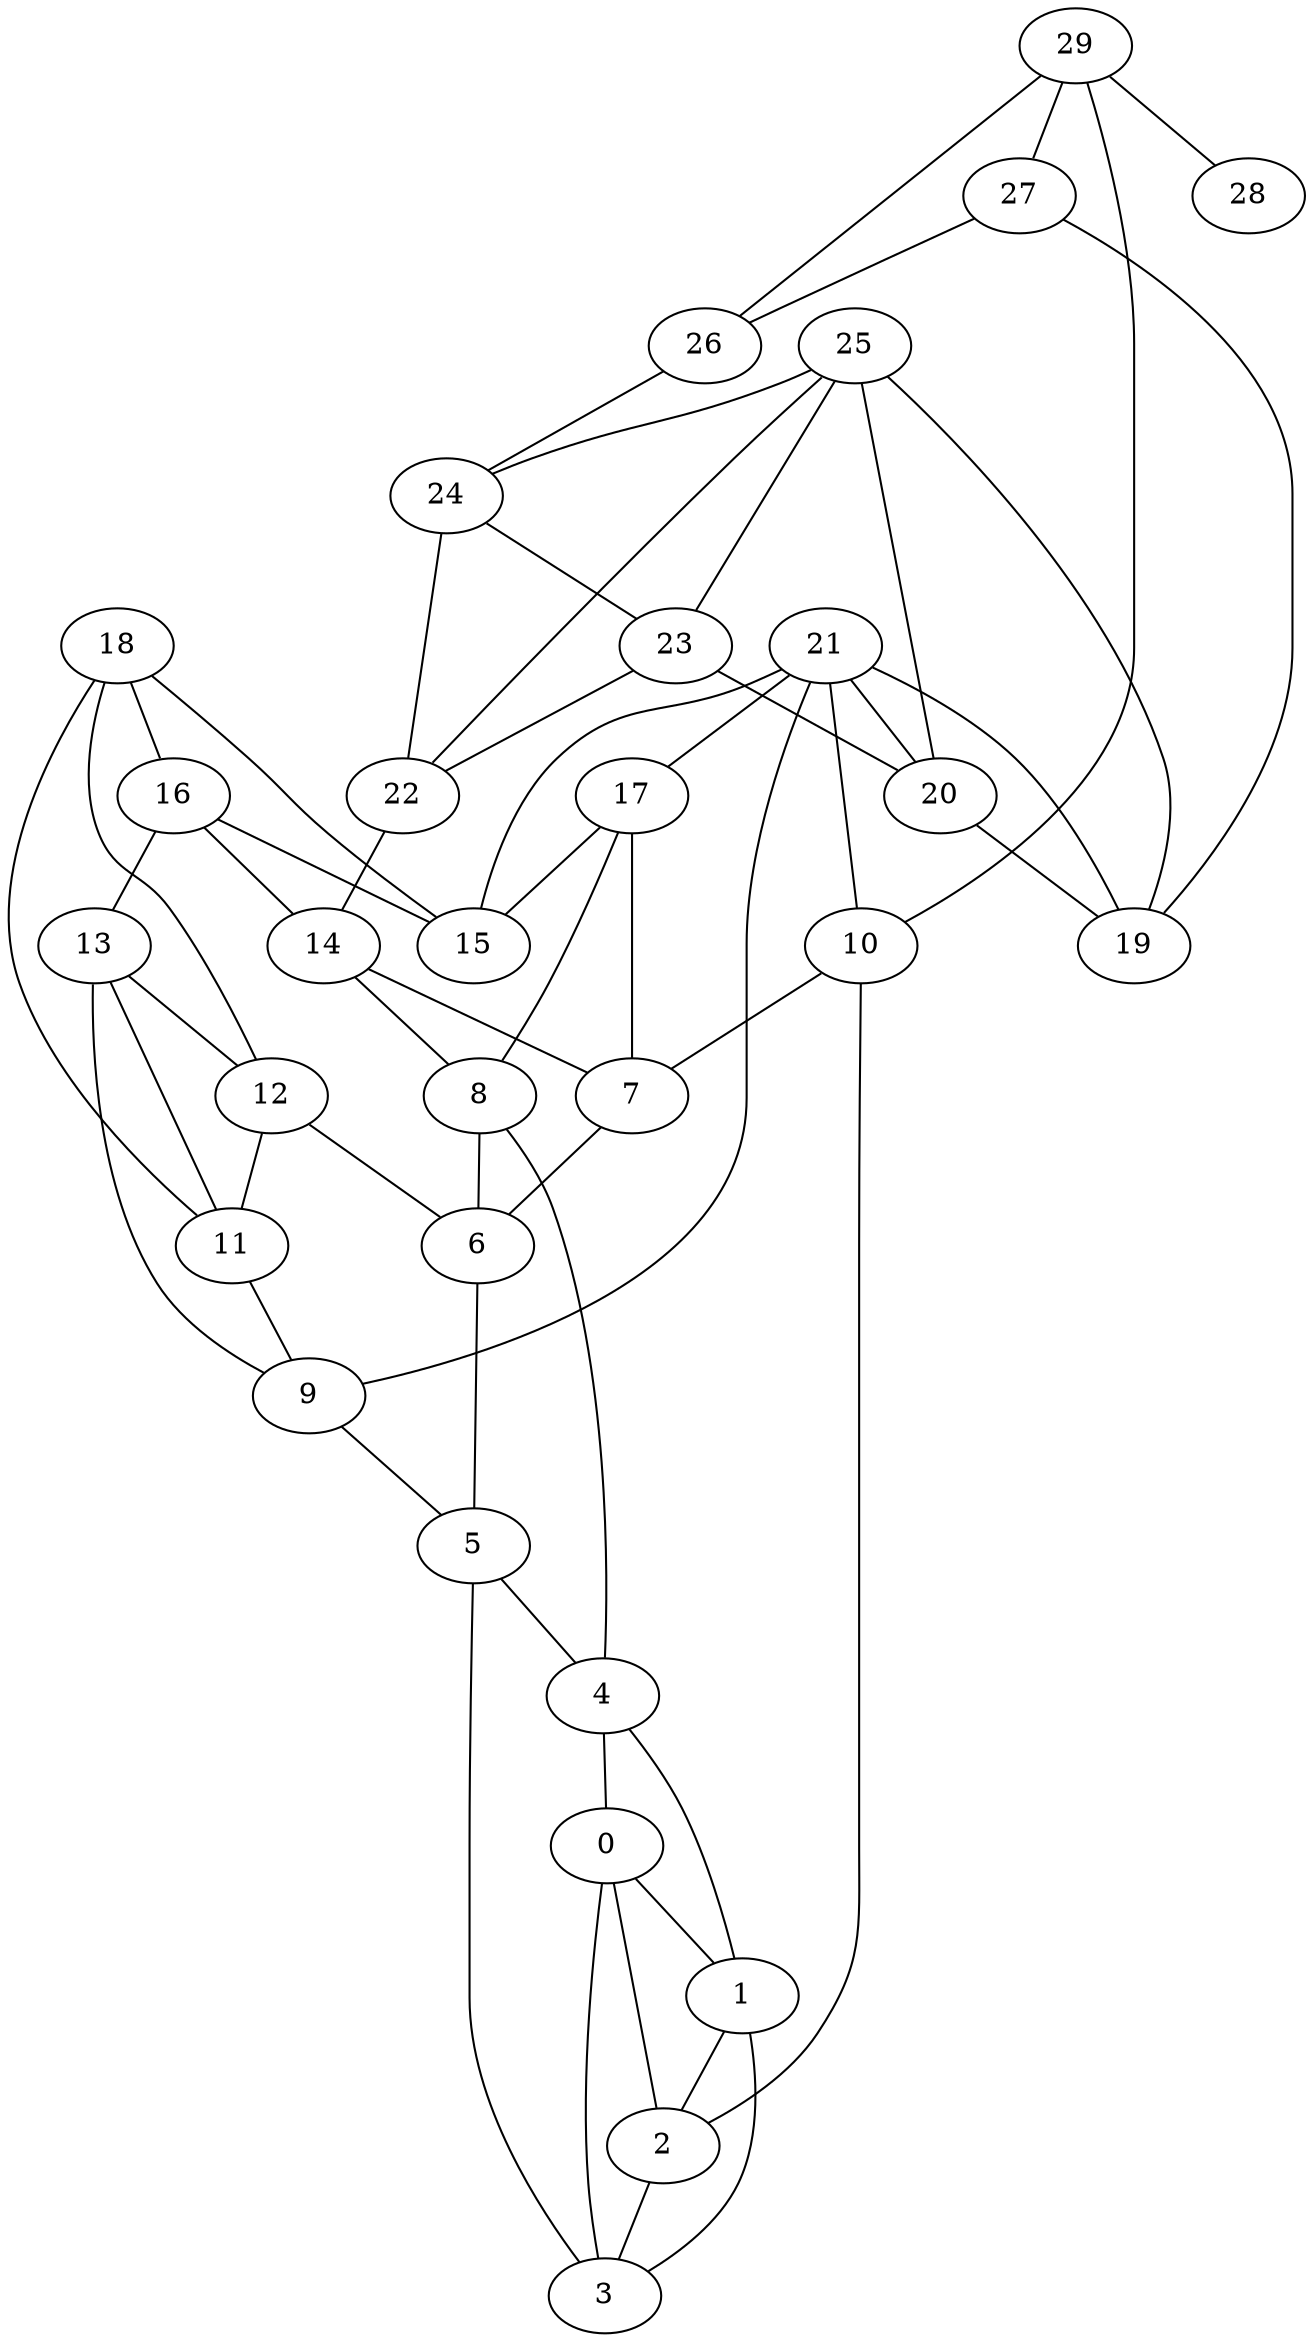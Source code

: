 graph {
	0 [label = 0]
	1 [label = 1]
	2 [label = 2]
	3 [label = 3]
	4 [label = 4]
	5 [label = 5]
	6 [label = 6]
	7 [label = 7]
	8 [label = 8]
	9 [label = 9]
	10 [label = 10]
	11 [label = 11]
	12 [label = 12]
	13 [label = 13]
	14 [label = 14]
	15 [label = 15]
	16 [label = 16]
	17 [label = 17]
	18 [label = 18]
	19 [label = 19]
	20 [label = 20]
	21 [label = 21]
	22 [label = 22]
	23 [label = 23]
	24 [label = 24]
	25 [label = 25]
	26 [label = 26]
	27 [label = 27]
	28 [label = 28]
	29 [label = 29]
	0--1;
	0--2;
	0--3;
	1--2;
	1--3;
	2--3;
	4--0;
	4--1;
	5--3;
	5--4;
	6--5;
	7--6;
	8--4;
	8--6;
	9--5;
	10--2;
	10--7;
	11--9;
	12--6;
	12--11;
	13--9;
	13--11;
	13--12;
	14--7;
	14--8;
	16--13;
	16--14;
	16--15;
	17--7;
	17--8;
	17--15;
	18--11;
	18--12;
	18--15;
	18--16;
	20--19;
	21--9;
	21--10;
	21--15;
	21--17;
	21--19;
	21--20;
	22--14;
	23--20;
	23--22;
	24--22;
	24--23;
	25--19;
	25--20;
	25--22;
	25--23;
	25--24;
	26--24;
	27--19;
	27--26;
	29--10;
	29--26;
	29--27;
	29--28;
}